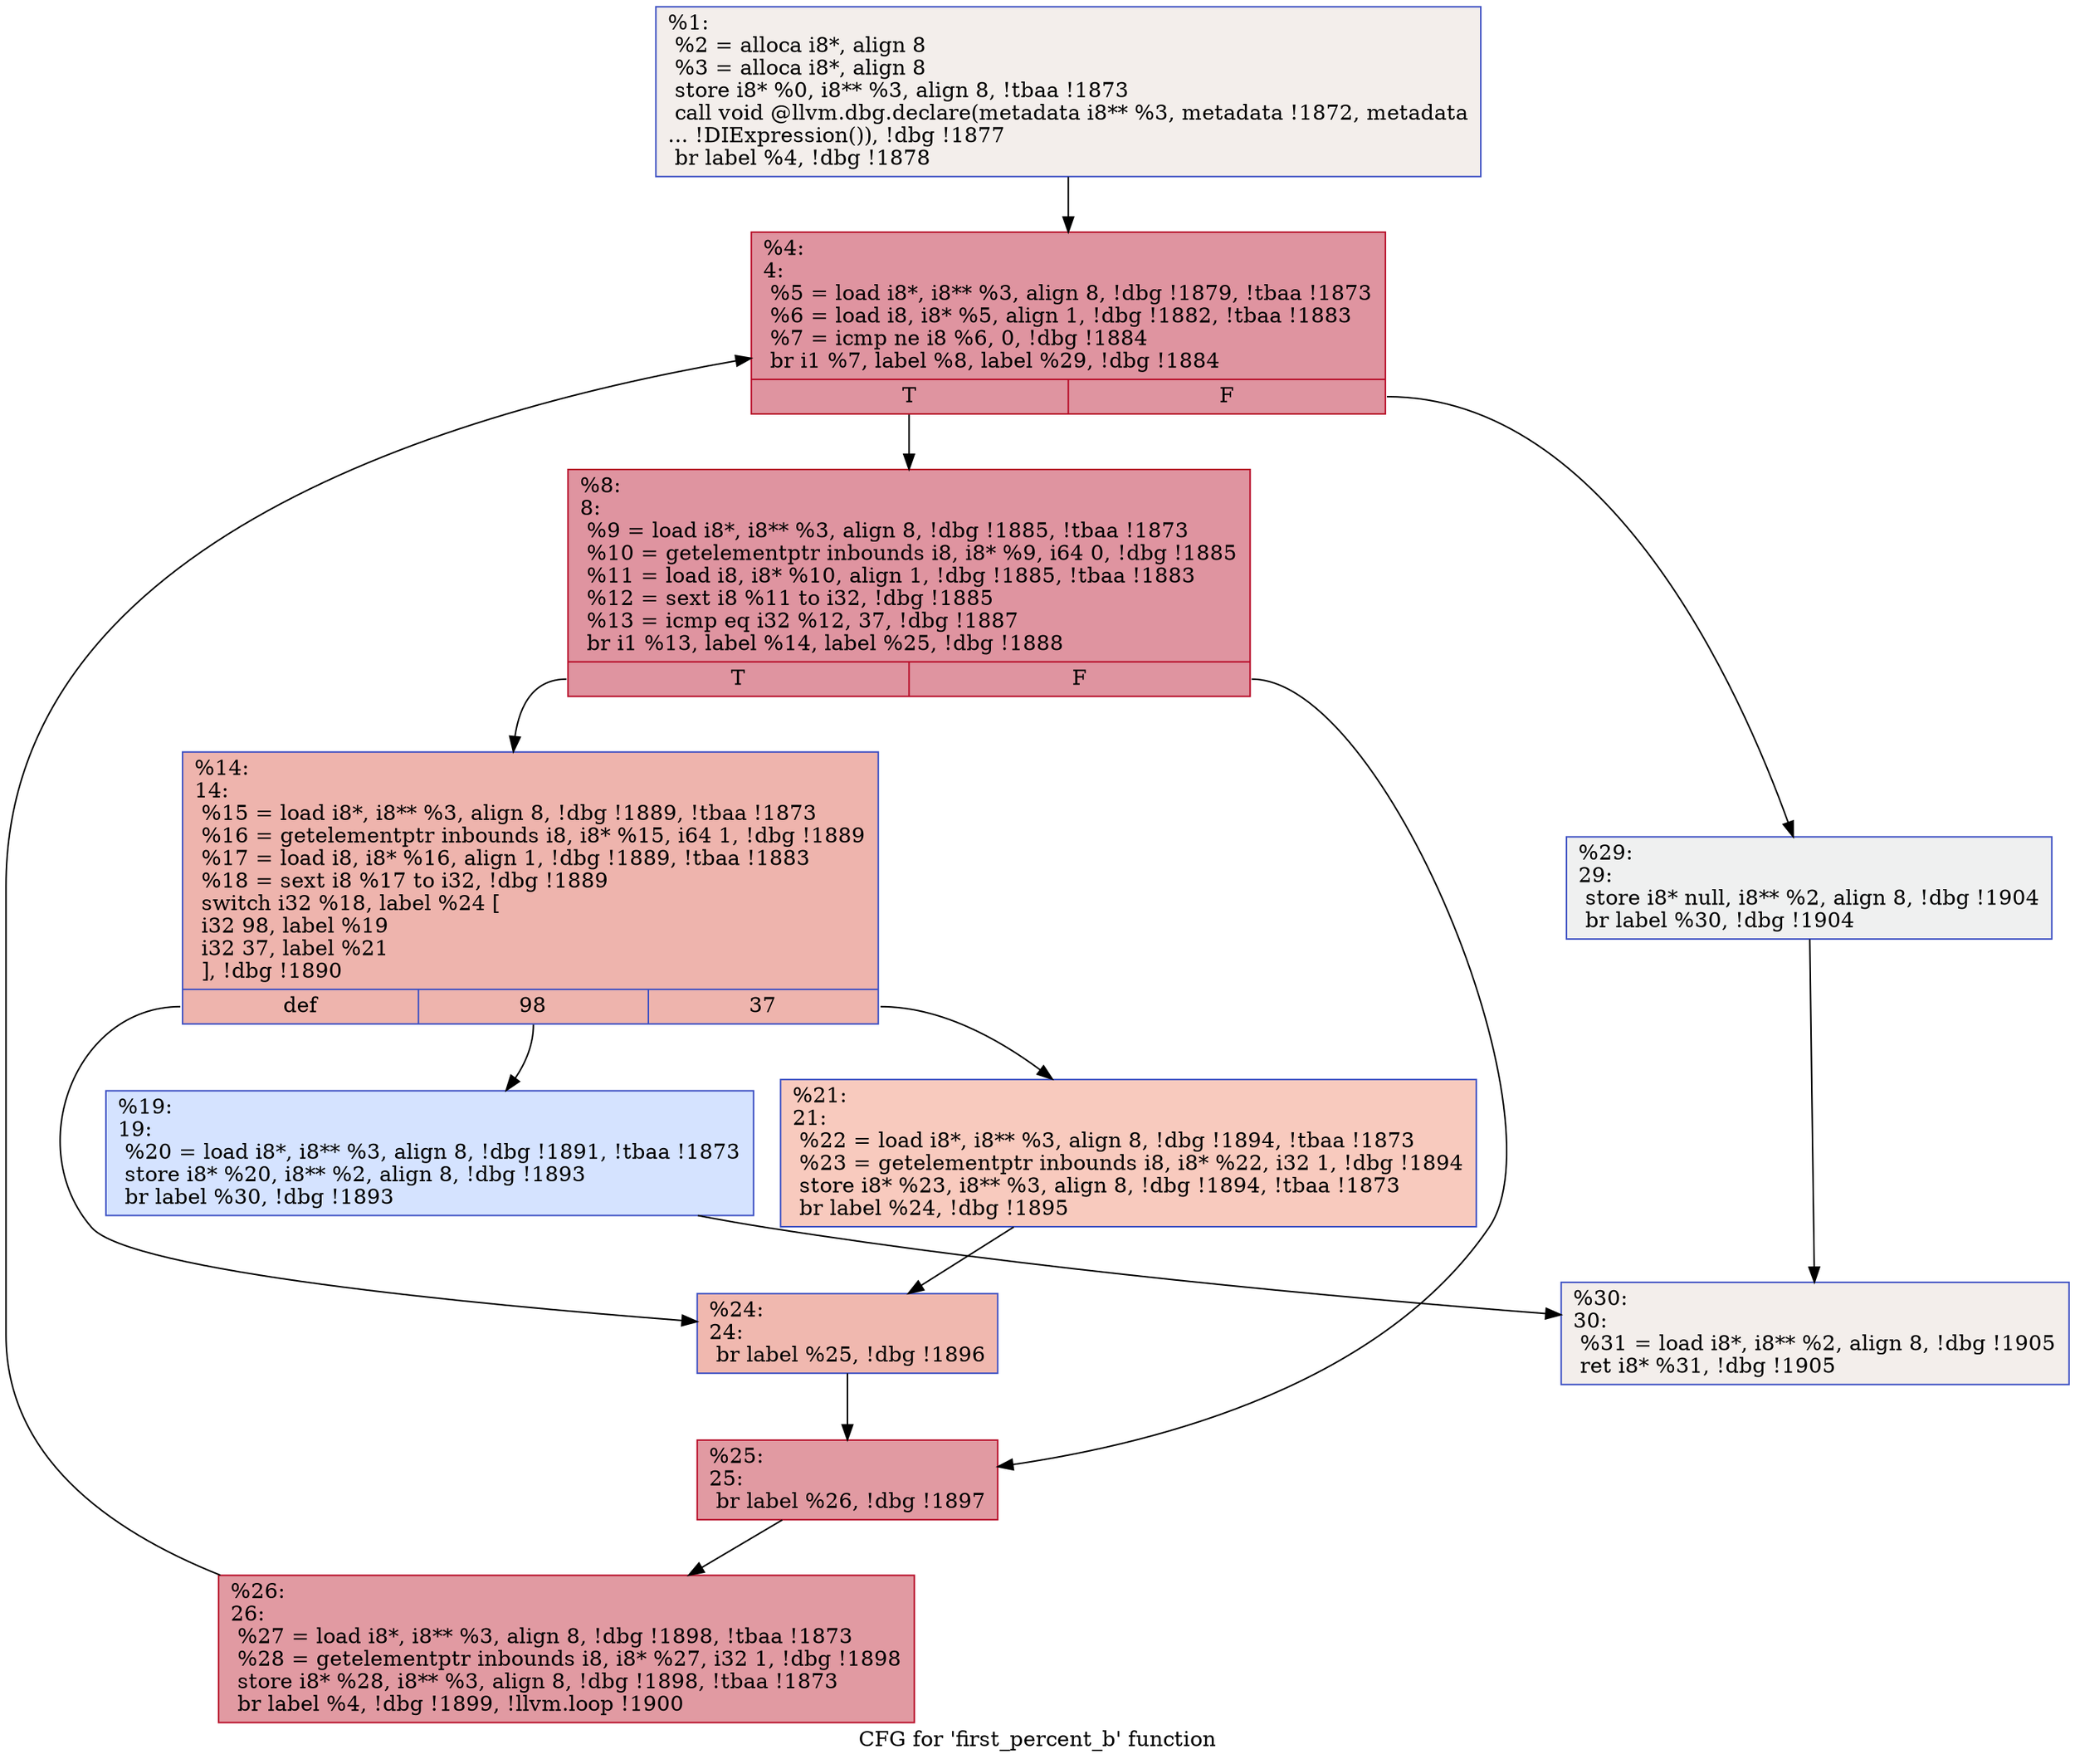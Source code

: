 digraph "CFG for 'first_percent_b' function" {
	label="CFG for 'first_percent_b' function";

	Node0x2167aa0 [shape=record,color="#3d50c3ff", style=filled, fillcolor="#e5d8d170",label="{%1:\l  %2 = alloca i8*, align 8\l  %3 = alloca i8*, align 8\l  store i8* %0, i8** %3, align 8, !tbaa !1873\l  call void @llvm.dbg.declare(metadata i8** %3, metadata !1872, metadata\l... !DIExpression()), !dbg !1877\l  br label %4, !dbg !1878\l}"];
	Node0x2167aa0 -> Node0x2167b50;
	Node0x2167b50 [shape=record,color="#b70d28ff", style=filled, fillcolor="#b70d2870",label="{%4:\l4:                                                \l  %5 = load i8*, i8** %3, align 8, !dbg !1879, !tbaa !1873\l  %6 = load i8, i8* %5, align 1, !dbg !1882, !tbaa !1883\l  %7 = icmp ne i8 %6, 0, !dbg !1884\l  br i1 %7, label %8, label %29, !dbg !1884\l|{<s0>T|<s1>F}}"];
	Node0x2167b50:s0 -> Node0x2167ba0;
	Node0x2167b50:s1 -> Node0x2167dd0;
	Node0x2167ba0 [shape=record,color="#b70d28ff", style=filled, fillcolor="#b70d2870",label="{%8:\l8:                                                \l  %9 = load i8*, i8** %3, align 8, !dbg !1885, !tbaa !1873\l  %10 = getelementptr inbounds i8, i8* %9, i64 0, !dbg !1885\l  %11 = load i8, i8* %10, align 1, !dbg !1885, !tbaa !1883\l  %12 = sext i8 %11 to i32, !dbg !1885\l  %13 = icmp eq i32 %12, 37, !dbg !1887\l  br i1 %13, label %14, label %25, !dbg !1888\l|{<s0>T|<s1>F}}"];
	Node0x2167ba0:s0 -> Node0x2167bf0;
	Node0x2167ba0:s1 -> Node0x2167d30;
	Node0x2167bf0 [shape=record,color="#3d50c3ff", style=filled, fillcolor="#d8564670",label="{%14:\l14:                                               \l  %15 = load i8*, i8** %3, align 8, !dbg !1889, !tbaa !1873\l  %16 = getelementptr inbounds i8, i8* %15, i64 1, !dbg !1889\l  %17 = load i8, i8* %16, align 1, !dbg !1889, !tbaa !1883\l  %18 = sext i8 %17 to i32, !dbg !1889\l  switch i32 %18, label %24 [\l    i32 98, label %19\l    i32 37, label %21\l  ], !dbg !1890\l|{<s0>def|<s1>98|<s2>37}}"];
	Node0x2167bf0:s0 -> Node0x2167ce0;
	Node0x2167bf0:s1 -> Node0x2167c40;
	Node0x2167bf0:s2 -> Node0x2167c90;
	Node0x2167c40 [shape=record,color="#3d50c3ff", style=filled, fillcolor="#a1c0ff70",label="{%19:\l19:                                               \l  %20 = load i8*, i8** %3, align 8, !dbg !1891, !tbaa !1873\l  store i8* %20, i8** %2, align 8, !dbg !1893\l  br label %30, !dbg !1893\l}"];
	Node0x2167c40 -> Node0x2167e20;
	Node0x2167c90 [shape=record,color="#3d50c3ff", style=filled, fillcolor="#ef886b70",label="{%21:\l21:                                               \l  %22 = load i8*, i8** %3, align 8, !dbg !1894, !tbaa !1873\l  %23 = getelementptr inbounds i8, i8* %22, i32 1, !dbg !1894\l  store i8* %23, i8** %3, align 8, !dbg !1894, !tbaa !1873\l  br label %24, !dbg !1895\l}"];
	Node0x2167c90 -> Node0x2167ce0;
	Node0x2167ce0 [shape=record,color="#3d50c3ff", style=filled, fillcolor="#dc5d4a70",label="{%24:\l24:                                               \l  br label %25, !dbg !1896\l}"];
	Node0x2167ce0 -> Node0x2167d30;
	Node0x2167d30 [shape=record,color="#b70d28ff", style=filled, fillcolor="#bb1b2c70",label="{%25:\l25:                                               \l  br label %26, !dbg !1897\l}"];
	Node0x2167d30 -> Node0x2167d80;
	Node0x2167d80 [shape=record,color="#b70d28ff", style=filled, fillcolor="#bb1b2c70",label="{%26:\l26:                                               \l  %27 = load i8*, i8** %3, align 8, !dbg !1898, !tbaa !1873\l  %28 = getelementptr inbounds i8, i8* %27, i32 1, !dbg !1898\l  store i8* %28, i8** %3, align 8, !dbg !1898, !tbaa !1873\l  br label %4, !dbg !1899, !llvm.loop !1900\l}"];
	Node0x2167d80 -> Node0x2167b50;
	Node0x2167dd0 [shape=record,color="#3d50c3ff", style=filled, fillcolor="#dbdcde70",label="{%29:\l29:                                               \l  store i8* null, i8** %2, align 8, !dbg !1904\l  br label %30, !dbg !1904\l}"];
	Node0x2167dd0 -> Node0x2167e20;
	Node0x2167e20 [shape=record,color="#3d50c3ff", style=filled, fillcolor="#e5d8d170",label="{%30:\l30:                                               \l  %31 = load i8*, i8** %2, align 8, !dbg !1905\l  ret i8* %31, !dbg !1905\l}"];
}
